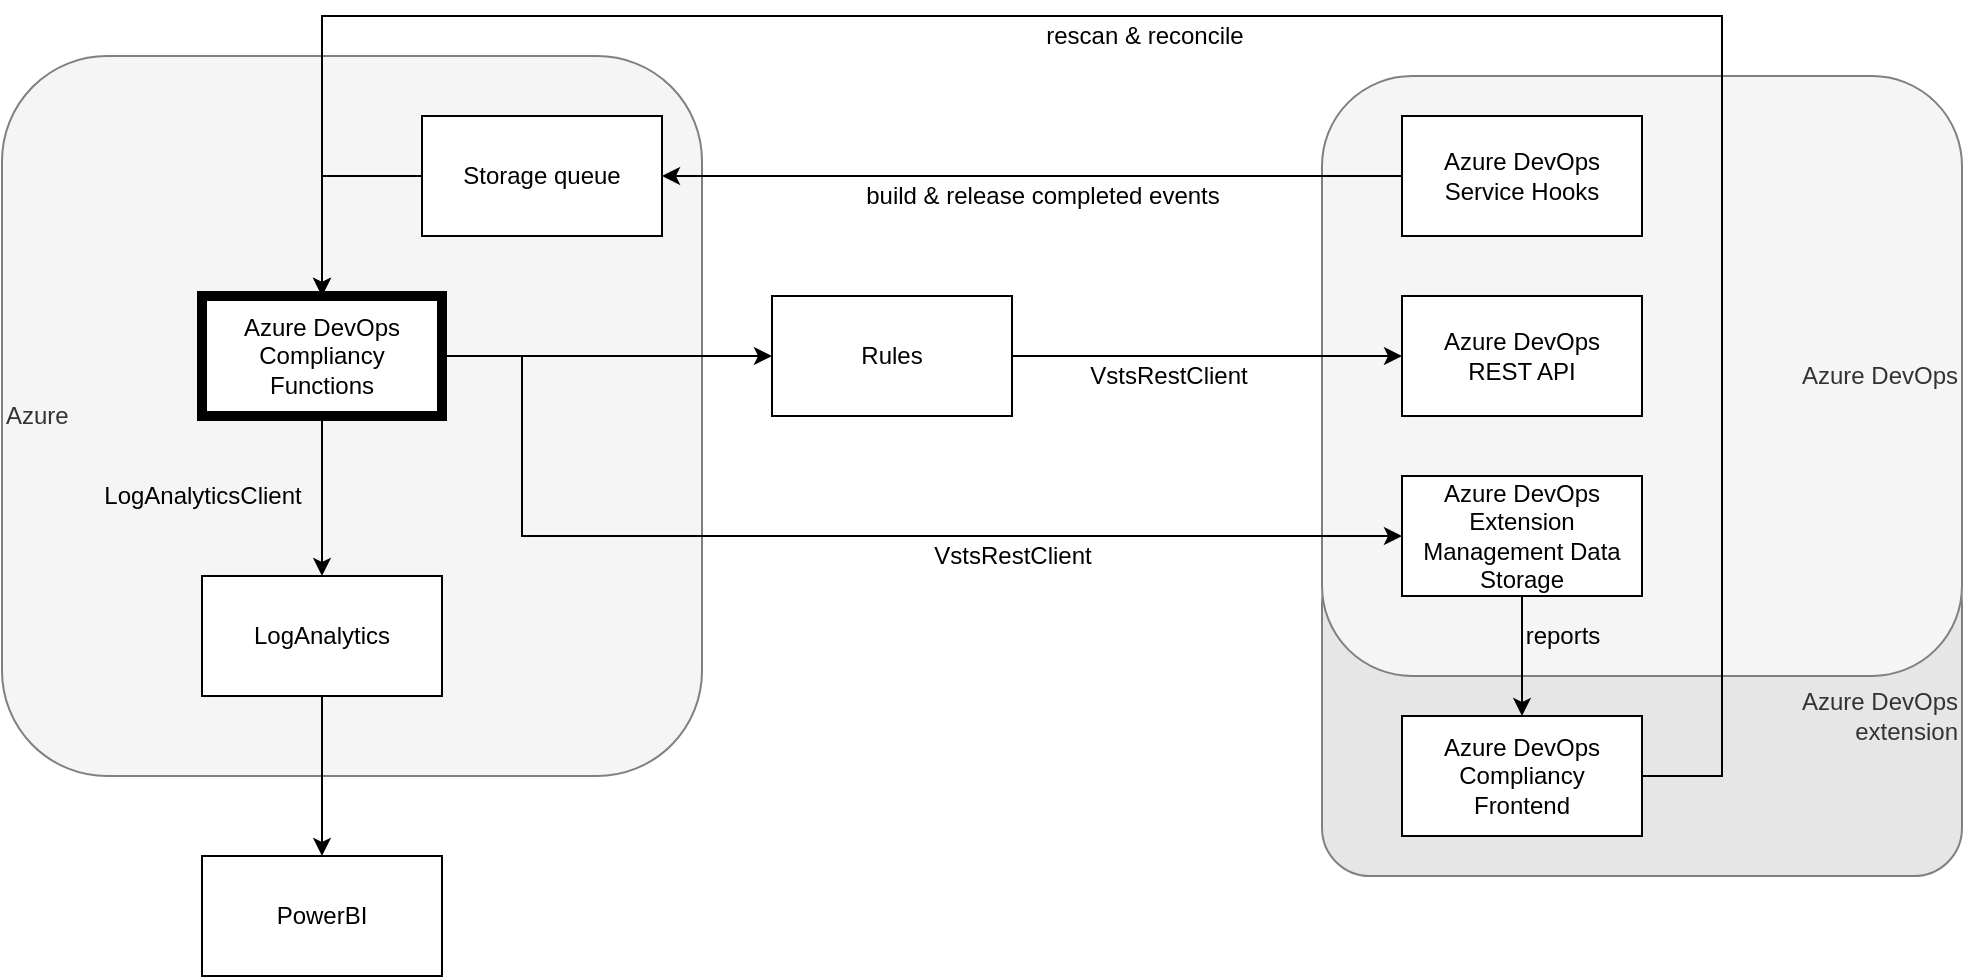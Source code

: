 <?xml version="1.0" encoding="UTF-8"?>
<mxfile version="12.0.0" type="google" pages="1">
  <diagram id="2rUZ2z_cpMbh67YxnHrP" name="Page-1">
    <mxGraphModel dx="1186" dy="635" grid="1" gridSize="10" guides="1" tooltips="1" connect="1" arrows="1" fold="1" page="1" pageScale="1" pageWidth="850" pageHeight="1100" math="0" shadow="0">
      <root>
        <mxCell id="0"/>
        <mxCell id="1" parent="0"/>
        <mxCell id="sP2lpJBxqhgzaU0NXlts-45" value="Azure DevOps &lt;br&gt;extension" style="rounded=1;whiteSpace=wrap;html=1;align=right;fillColor=#E6E6E6;strokeColor=#808080;fontColor=#333333;" parent="1" vertex="1">
          <mxGeometry x="700" y="430" width="320" height="160" as="geometry"/>
        </mxCell>
        <mxCell id="sP2lpJBxqhgzaU0NXlts-44" value="Azure DevOps" style="rounded=1;whiteSpace=wrap;html=1;align=right;fillColor=#f5f5f5;strokeColor=#808080;fontColor=#333333;" parent="1" vertex="1">
          <mxGeometry x="700" y="190" width="320" height="300" as="geometry"/>
        </mxCell>
        <mxCell id="sP2lpJBxqhgzaU0NXlts-43" value="Azure" style="rounded=1;whiteSpace=wrap;html=1;align=left;fillColor=#f5f5f5;strokeColor=#808080;fontColor=#333333;" parent="1" vertex="1">
          <mxGeometry x="40" y="180" width="350" height="360" as="geometry"/>
        </mxCell>
        <mxCell id="sP2lpJBxqhgzaU0NXlts-3" value="" style="edgeStyle=orthogonalEdgeStyle;rounded=0;orthogonalLoop=1;jettySize=auto;html=1;" parent="1" source="sP2lpJBxqhgzaU0NXlts-1" target="sP2lpJBxqhgzaU0NXlts-2" edge="1">
          <mxGeometry relative="1" as="geometry"/>
        </mxCell>
        <mxCell id="sP2lpJBxqhgzaU0NXlts-7" value="" style="edgeStyle=orthogonalEdgeStyle;rounded=0;orthogonalLoop=1;jettySize=auto;html=1;entryX=0;entryY=0.5;entryDx=0;entryDy=0;" parent="1" source="sP2lpJBxqhgzaU0NXlts-1" target="sP2lpJBxqhgzaU0NXlts-6" edge="1">
          <mxGeometry relative="1" as="geometry">
            <Array as="points">
              <mxPoint x="300" y="330"/>
              <mxPoint x="300" y="420"/>
            </Array>
          </mxGeometry>
        </mxCell>
        <mxCell id="sP2lpJBxqhgzaU0NXlts-46" value="VstsRestClient" style="text;html=1;resizable=0;points=[];align=center;verticalAlign=middle;labelBackgroundColor=#ffffff;" parent="sP2lpJBxqhgzaU0NXlts-7" vertex="1" connectable="0">
          <mxGeometry x="0.323" y="-2" relative="1" as="geometry">
            <mxPoint x="-2" y="8" as="offset"/>
          </mxGeometry>
        </mxCell>
        <mxCell id="sP2lpJBxqhgzaU0NXlts-12" value="" style="edgeStyle=orthogonalEdgeStyle;rounded=0;orthogonalLoop=1;jettySize=auto;html=1;" parent="1" source="sP2lpJBxqhgzaU0NXlts-1" target="sP2lpJBxqhgzaU0NXlts-11" edge="1">
          <mxGeometry relative="1" as="geometry"/>
        </mxCell>
        <mxCell id="sP2lpJBxqhgzaU0NXlts-47" value="LogAnalyticsClient" style="text;html=1;resizable=0;points=[];align=center;verticalAlign=middle;labelBackgroundColor=none;" parent="sP2lpJBxqhgzaU0NXlts-12" vertex="1" connectable="0">
          <mxGeometry x="0.225" y="3" relative="1" as="geometry">
            <mxPoint x="-63" y="-9" as="offset"/>
          </mxGeometry>
        </mxCell>
        <mxCell id="sP2lpJBxqhgzaU0NXlts-1" value="Azure DevOps&lt;br&gt;Compliancy Functions" style="rounded=0;whiteSpace=wrap;html=1;strokeWidth=5;" parent="1" vertex="1">
          <mxGeometry x="140" y="300" width="120" height="60" as="geometry"/>
        </mxCell>
        <mxCell id="sP2lpJBxqhgzaU0NXlts-14" value="" style="edgeStyle=orthogonalEdgeStyle;rounded=0;orthogonalLoop=1;jettySize=auto;html=1;" parent="1" source="sP2lpJBxqhgzaU0NXlts-11" target="sP2lpJBxqhgzaU0NXlts-13" edge="1">
          <mxGeometry relative="1" as="geometry"/>
        </mxCell>
        <mxCell id="sP2lpJBxqhgzaU0NXlts-11" value="LogAnalytics" style="rounded=0;whiteSpace=wrap;html=1;" parent="1" vertex="1">
          <mxGeometry x="140" y="440" width="120" height="60" as="geometry"/>
        </mxCell>
        <mxCell id="sP2lpJBxqhgzaU0NXlts-13" value="PowerBI" style="rounded=0;whiteSpace=wrap;html=1;" parent="1" vertex="1">
          <mxGeometry x="140" y="580" width="120" height="60" as="geometry"/>
        </mxCell>
        <mxCell id="sP2lpJBxqhgzaU0NXlts-6" value="Azure DevOps&lt;br&gt;Extension Management Data Storage" style="rounded=0;whiteSpace=wrap;html=1;" parent="1" vertex="1">
          <mxGeometry x="740" y="390" width="120" height="60" as="geometry"/>
        </mxCell>
        <mxCell id="sP2lpJBxqhgzaU0NXlts-5" value="" style="edgeStyle=orthogonalEdgeStyle;rounded=0;orthogonalLoop=1;jettySize=auto;html=1;entryX=0;entryY=0.5;entryDx=0;entryDy=0;" parent="1" source="sP2lpJBxqhgzaU0NXlts-2" target="sP2lpJBxqhgzaU0NXlts-8" edge="1">
          <mxGeometry relative="1" as="geometry">
            <mxPoint x="570" y="330" as="targetPoint"/>
          </mxGeometry>
        </mxCell>
        <mxCell id="sP2lpJBxqhgzaU0NXlts-48" value="VstsRestClient" style="text;html=1;resizable=0;points=[];align=center;verticalAlign=middle;labelBackgroundColor=#ffffff;" parent="sP2lpJBxqhgzaU0NXlts-5" vertex="1" connectable="0">
          <mxGeometry x="-0.313" y="-2" relative="1" as="geometry">
            <mxPoint x="10.5" y="8" as="offset"/>
          </mxGeometry>
        </mxCell>
        <mxCell id="sP2lpJBxqhgzaU0NXlts-2" value="Rules" style="rounded=0;whiteSpace=wrap;html=1;" parent="1" vertex="1">
          <mxGeometry x="425" y="300" width="120" height="60" as="geometry"/>
        </mxCell>
        <mxCell id="sP2lpJBxqhgzaU0NXlts-8" value="Azure DevOps&lt;br&gt;REST API" style="rounded=0;whiteSpace=wrap;html=1;" parent="1" vertex="1">
          <mxGeometry x="740" y="300" width="120" height="60" as="geometry"/>
        </mxCell>
        <mxCell id="sP2lpJBxqhgzaU0NXlts-19" value="" style="edgeStyle=orthogonalEdgeStyle;rounded=0;orthogonalLoop=1;jettySize=auto;html=1;entryX=0.5;entryY=1;entryDx=0;entryDy=0;startArrow=classic;startFill=1;endArrow=none;endFill=0;" parent="1" source="sP2lpJBxqhgzaU0NXlts-17" target="sP2lpJBxqhgzaU0NXlts-6" edge="1">
          <mxGeometry relative="1" as="geometry">
            <mxPoint x="810" y="510" as="targetPoint"/>
          </mxGeometry>
        </mxCell>
        <mxCell id="sP2lpJBxqhgzaU0NXlts-25" value="reports" style="text;html=1;resizable=0;points=[];align=center;verticalAlign=middle;labelBackgroundColor=none;" parent="sP2lpJBxqhgzaU0NXlts-19" vertex="1" connectable="0">
          <mxGeometry x="-0.289" relative="1" as="geometry">
            <mxPoint x="20" y="-19" as="offset"/>
          </mxGeometry>
        </mxCell>
        <mxCell id="sP2lpJBxqhgzaU0NXlts-23" style="edgeStyle=orthogonalEdgeStyle;rounded=0;orthogonalLoop=1;jettySize=auto;html=1;entryX=0.5;entryY=0;entryDx=0;entryDy=0;" parent="1" source="sP2lpJBxqhgzaU0NXlts-17" target="sP2lpJBxqhgzaU0NXlts-1" edge="1">
          <mxGeometry relative="1" as="geometry">
            <Array as="points">
              <mxPoint x="900" y="540"/>
              <mxPoint x="900" y="160"/>
              <mxPoint x="200" y="160"/>
            </Array>
          </mxGeometry>
        </mxCell>
        <mxCell id="sP2lpJBxqhgzaU0NXlts-24" value="rescan &amp;amp; reconcile" style="text;html=1;resizable=0;points=[];align=center;verticalAlign=middle;labelBackgroundColor=#ffffff;" parent="sP2lpJBxqhgzaU0NXlts-23" vertex="1" connectable="0">
          <mxGeometry x="0.128" y="-2" relative="1" as="geometry">
            <mxPoint x="1" y="12" as="offset"/>
          </mxGeometry>
        </mxCell>
        <mxCell id="sP2lpJBxqhgzaU0NXlts-17" value="Azure DevOps&lt;br&gt;Compliancy&lt;br&gt;Frontend" style="rounded=0;whiteSpace=wrap;html=1;" parent="1" vertex="1">
          <mxGeometry x="740" y="510" width="120" height="60" as="geometry"/>
        </mxCell>
        <mxCell id="sP2lpJBxqhgzaU0NXlts-28" value="" style="edgeStyle=orthogonalEdgeStyle;rounded=0;orthogonalLoop=1;jettySize=auto;html=1;" parent="1" source="sP2lpJBxqhgzaU0NXlts-26" target="sP2lpJBxqhgzaU0NXlts-27" edge="1">
          <mxGeometry relative="1" as="geometry"/>
        </mxCell>
        <mxCell id="sP2lpJBxqhgzaU0NXlts-30" value="build &amp;amp; release completed events" style="text;html=1;resizable=0;points=[];align=center;verticalAlign=middle;labelBackgroundColor=#ffffff;" parent="sP2lpJBxqhgzaU0NXlts-28" vertex="1" connectable="0">
          <mxGeometry x="-0.021" y="1" relative="1" as="geometry">
            <mxPoint x="1" y="9" as="offset"/>
          </mxGeometry>
        </mxCell>
        <mxCell id="sP2lpJBxqhgzaU0NXlts-26" value="Azure DevOps&lt;br&gt;Service Hooks" style="rounded=0;whiteSpace=wrap;html=1;" parent="1" vertex="1">
          <mxGeometry x="740" y="210" width="120" height="60" as="geometry"/>
        </mxCell>
        <mxCell id="sP2lpJBxqhgzaU0NXlts-29" style="edgeStyle=orthogonalEdgeStyle;rounded=0;orthogonalLoop=1;jettySize=auto;html=1;entryX=0.5;entryY=0;entryDx=0;entryDy=0;exitX=0;exitY=0.5;exitDx=0;exitDy=0;" parent="1" source="sP2lpJBxqhgzaU0NXlts-27" target="sP2lpJBxqhgzaU0NXlts-1" edge="1">
          <mxGeometry relative="1" as="geometry"/>
        </mxCell>
        <mxCell id="sP2lpJBxqhgzaU0NXlts-27" value="Storage queue" style="rounded=0;whiteSpace=wrap;html=1;" parent="1" vertex="1">
          <mxGeometry x="250" y="210" width="120" height="60" as="geometry"/>
        </mxCell>
      </root>
    </mxGraphModel>
  </diagram>
</mxfile>
